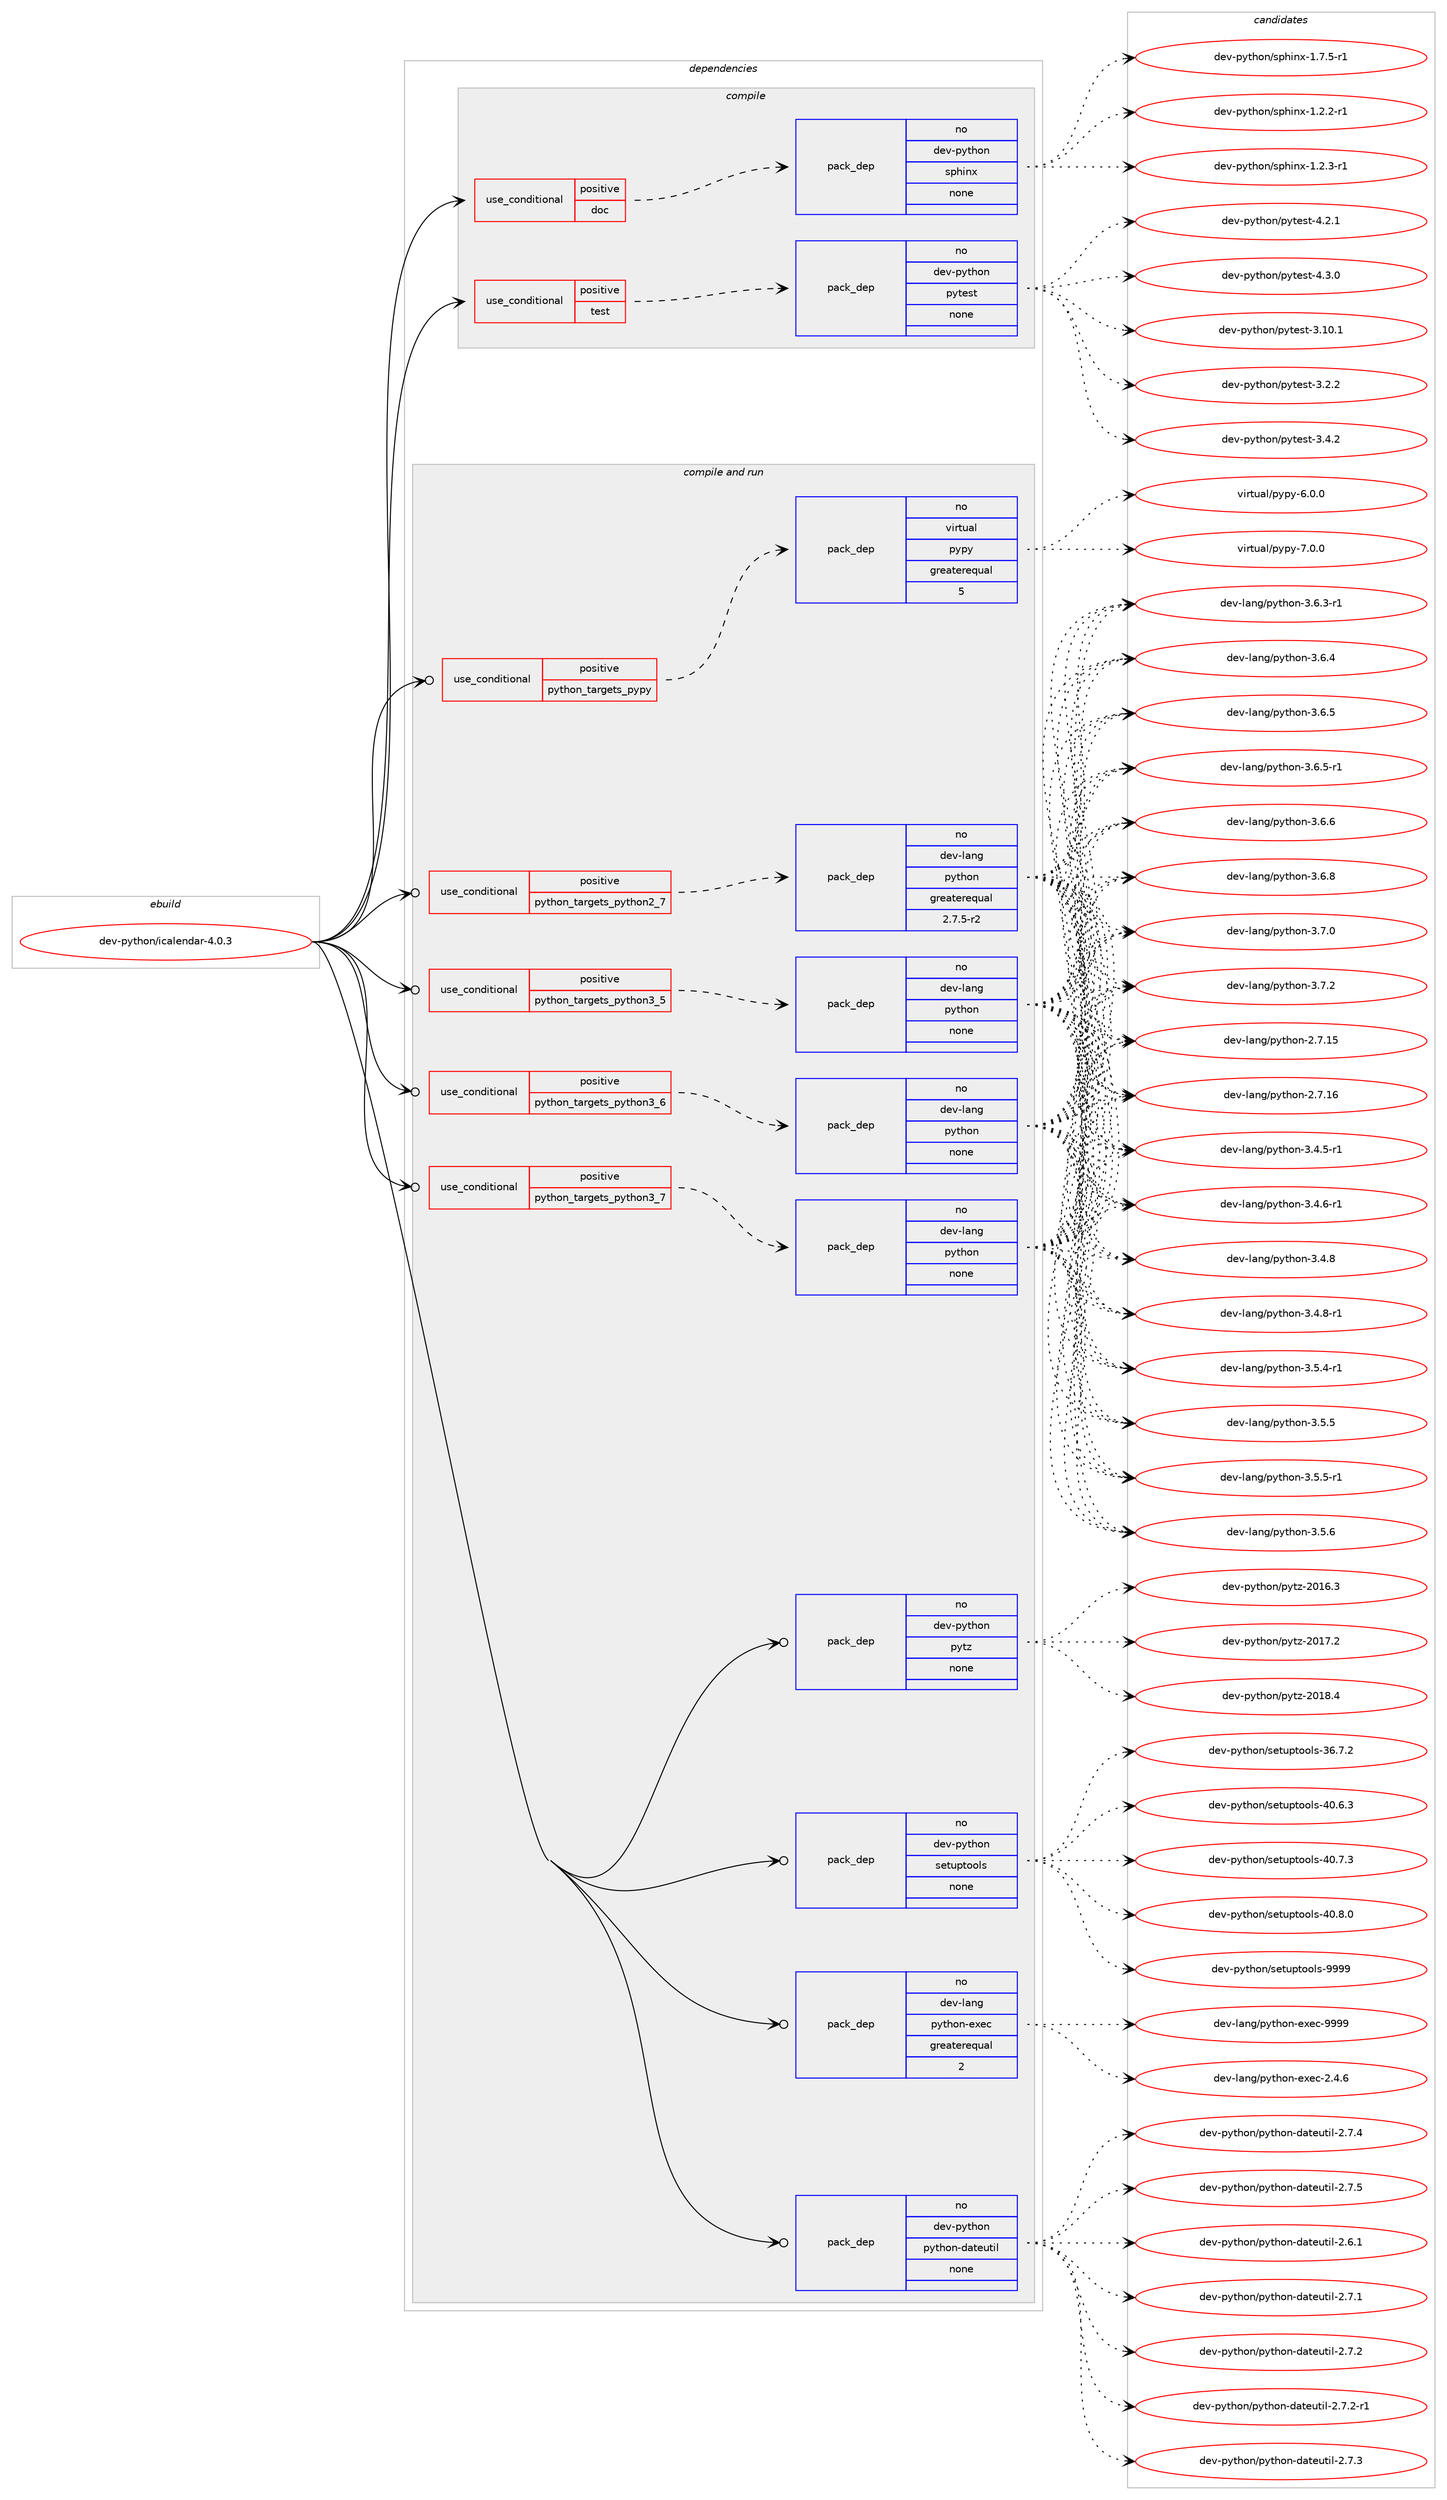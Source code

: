 digraph prolog {

# *************
# Graph options
# *************

newrank=true;
concentrate=true;
compound=true;
graph [rankdir=LR,fontname=Helvetica,fontsize=10,ranksep=1.5];#, ranksep=2.5, nodesep=0.2];
edge  [arrowhead=vee];
node  [fontname=Helvetica,fontsize=10];

# **********
# The ebuild
# **********

subgraph cluster_leftcol {
color=gray;
rank=same;
label=<<i>ebuild</i>>;
id [label="dev-python/icalendar-4.0.3", color=red, width=4, href="../dev-python/icalendar-4.0.3.svg"];
}

# ****************
# The dependencies
# ****************

subgraph cluster_midcol {
color=gray;
label=<<i>dependencies</i>>;
subgraph cluster_compile {
fillcolor="#eeeeee";
style=filled;
label=<<i>compile</i>>;
subgraph cond375641 {
dependency1413451 [label=<<TABLE BORDER="0" CELLBORDER="1" CELLSPACING="0" CELLPADDING="4"><TR><TD ROWSPAN="3" CELLPADDING="10">use_conditional</TD></TR><TR><TD>positive</TD></TR><TR><TD>doc</TD></TR></TABLE>>, shape=none, color=red];
subgraph pack1014541 {
dependency1413452 [label=<<TABLE BORDER="0" CELLBORDER="1" CELLSPACING="0" CELLPADDING="4" WIDTH="220"><TR><TD ROWSPAN="6" CELLPADDING="30">pack_dep</TD></TR><TR><TD WIDTH="110">no</TD></TR><TR><TD>dev-python</TD></TR><TR><TD>sphinx</TD></TR><TR><TD>none</TD></TR><TR><TD></TD></TR></TABLE>>, shape=none, color=blue];
}
dependency1413451:e -> dependency1413452:w [weight=20,style="dashed",arrowhead="vee"];
}
id:e -> dependency1413451:w [weight=20,style="solid",arrowhead="vee"];
subgraph cond375642 {
dependency1413453 [label=<<TABLE BORDER="0" CELLBORDER="1" CELLSPACING="0" CELLPADDING="4"><TR><TD ROWSPAN="3" CELLPADDING="10">use_conditional</TD></TR><TR><TD>positive</TD></TR><TR><TD>test</TD></TR></TABLE>>, shape=none, color=red];
subgraph pack1014542 {
dependency1413454 [label=<<TABLE BORDER="0" CELLBORDER="1" CELLSPACING="0" CELLPADDING="4" WIDTH="220"><TR><TD ROWSPAN="6" CELLPADDING="30">pack_dep</TD></TR><TR><TD WIDTH="110">no</TD></TR><TR><TD>dev-python</TD></TR><TR><TD>pytest</TD></TR><TR><TD>none</TD></TR><TR><TD></TD></TR></TABLE>>, shape=none, color=blue];
}
dependency1413453:e -> dependency1413454:w [weight=20,style="dashed",arrowhead="vee"];
}
id:e -> dependency1413453:w [weight=20,style="solid",arrowhead="vee"];
}
subgraph cluster_compileandrun {
fillcolor="#eeeeee";
style=filled;
label=<<i>compile and run</i>>;
subgraph cond375643 {
dependency1413455 [label=<<TABLE BORDER="0" CELLBORDER="1" CELLSPACING="0" CELLPADDING="4"><TR><TD ROWSPAN="3" CELLPADDING="10">use_conditional</TD></TR><TR><TD>positive</TD></TR><TR><TD>python_targets_pypy</TD></TR></TABLE>>, shape=none, color=red];
subgraph pack1014543 {
dependency1413456 [label=<<TABLE BORDER="0" CELLBORDER="1" CELLSPACING="0" CELLPADDING="4" WIDTH="220"><TR><TD ROWSPAN="6" CELLPADDING="30">pack_dep</TD></TR><TR><TD WIDTH="110">no</TD></TR><TR><TD>virtual</TD></TR><TR><TD>pypy</TD></TR><TR><TD>greaterequal</TD></TR><TR><TD>5</TD></TR></TABLE>>, shape=none, color=blue];
}
dependency1413455:e -> dependency1413456:w [weight=20,style="dashed",arrowhead="vee"];
}
id:e -> dependency1413455:w [weight=20,style="solid",arrowhead="odotvee"];
subgraph cond375644 {
dependency1413457 [label=<<TABLE BORDER="0" CELLBORDER="1" CELLSPACING="0" CELLPADDING="4"><TR><TD ROWSPAN="3" CELLPADDING="10">use_conditional</TD></TR><TR><TD>positive</TD></TR><TR><TD>python_targets_python2_7</TD></TR></TABLE>>, shape=none, color=red];
subgraph pack1014544 {
dependency1413458 [label=<<TABLE BORDER="0" CELLBORDER="1" CELLSPACING="0" CELLPADDING="4" WIDTH="220"><TR><TD ROWSPAN="6" CELLPADDING="30">pack_dep</TD></TR><TR><TD WIDTH="110">no</TD></TR><TR><TD>dev-lang</TD></TR><TR><TD>python</TD></TR><TR><TD>greaterequal</TD></TR><TR><TD>2.7.5-r2</TD></TR></TABLE>>, shape=none, color=blue];
}
dependency1413457:e -> dependency1413458:w [weight=20,style="dashed",arrowhead="vee"];
}
id:e -> dependency1413457:w [weight=20,style="solid",arrowhead="odotvee"];
subgraph cond375645 {
dependency1413459 [label=<<TABLE BORDER="0" CELLBORDER="1" CELLSPACING="0" CELLPADDING="4"><TR><TD ROWSPAN="3" CELLPADDING="10">use_conditional</TD></TR><TR><TD>positive</TD></TR><TR><TD>python_targets_python3_5</TD></TR></TABLE>>, shape=none, color=red];
subgraph pack1014545 {
dependency1413460 [label=<<TABLE BORDER="0" CELLBORDER="1" CELLSPACING="0" CELLPADDING="4" WIDTH="220"><TR><TD ROWSPAN="6" CELLPADDING="30">pack_dep</TD></TR><TR><TD WIDTH="110">no</TD></TR><TR><TD>dev-lang</TD></TR><TR><TD>python</TD></TR><TR><TD>none</TD></TR><TR><TD></TD></TR></TABLE>>, shape=none, color=blue];
}
dependency1413459:e -> dependency1413460:w [weight=20,style="dashed",arrowhead="vee"];
}
id:e -> dependency1413459:w [weight=20,style="solid",arrowhead="odotvee"];
subgraph cond375646 {
dependency1413461 [label=<<TABLE BORDER="0" CELLBORDER="1" CELLSPACING="0" CELLPADDING="4"><TR><TD ROWSPAN="3" CELLPADDING="10">use_conditional</TD></TR><TR><TD>positive</TD></TR><TR><TD>python_targets_python3_6</TD></TR></TABLE>>, shape=none, color=red];
subgraph pack1014546 {
dependency1413462 [label=<<TABLE BORDER="0" CELLBORDER="1" CELLSPACING="0" CELLPADDING="4" WIDTH="220"><TR><TD ROWSPAN="6" CELLPADDING="30">pack_dep</TD></TR><TR><TD WIDTH="110">no</TD></TR><TR><TD>dev-lang</TD></TR><TR><TD>python</TD></TR><TR><TD>none</TD></TR><TR><TD></TD></TR></TABLE>>, shape=none, color=blue];
}
dependency1413461:e -> dependency1413462:w [weight=20,style="dashed",arrowhead="vee"];
}
id:e -> dependency1413461:w [weight=20,style="solid",arrowhead="odotvee"];
subgraph cond375647 {
dependency1413463 [label=<<TABLE BORDER="0" CELLBORDER="1" CELLSPACING="0" CELLPADDING="4"><TR><TD ROWSPAN="3" CELLPADDING="10">use_conditional</TD></TR><TR><TD>positive</TD></TR><TR><TD>python_targets_python3_7</TD></TR></TABLE>>, shape=none, color=red];
subgraph pack1014547 {
dependency1413464 [label=<<TABLE BORDER="0" CELLBORDER="1" CELLSPACING="0" CELLPADDING="4" WIDTH="220"><TR><TD ROWSPAN="6" CELLPADDING="30">pack_dep</TD></TR><TR><TD WIDTH="110">no</TD></TR><TR><TD>dev-lang</TD></TR><TR><TD>python</TD></TR><TR><TD>none</TD></TR><TR><TD></TD></TR></TABLE>>, shape=none, color=blue];
}
dependency1413463:e -> dependency1413464:w [weight=20,style="dashed",arrowhead="vee"];
}
id:e -> dependency1413463:w [weight=20,style="solid",arrowhead="odotvee"];
subgraph pack1014548 {
dependency1413465 [label=<<TABLE BORDER="0" CELLBORDER="1" CELLSPACING="0" CELLPADDING="4" WIDTH="220"><TR><TD ROWSPAN="6" CELLPADDING="30">pack_dep</TD></TR><TR><TD WIDTH="110">no</TD></TR><TR><TD>dev-lang</TD></TR><TR><TD>python-exec</TD></TR><TR><TD>greaterequal</TD></TR><TR><TD>2</TD></TR></TABLE>>, shape=none, color=blue];
}
id:e -> dependency1413465:w [weight=20,style="solid",arrowhead="odotvee"];
subgraph pack1014549 {
dependency1413466 [label=<<TABLE BORDER="0" CELLBORDER="1" CELLSPACING="0" CELLPADDING="4" WIDTH="220"><TR><TD ROWSPAN="6" CELLPADDING="30">pack_dep</TD></TR><TR><TD WIDTH="110">no</TD></TR><TR><TD>dev-python</TD></TR><TR><TD>python-dateutil</TD></TR><TR><TD>none</TD></TR><TR><TD></TD></TR></TABLE>>, shape=none, color=blue];
}
id:e -> dependency1413466:w [weight=20,style="solid",arrowhead="odotvee"];
subgraph pack1014550 {
dependency1413467 [label=<<TABLE BORDER="0" CELLBORDER="1" CELLSPACING="0" CELLPADDING="4" WIDTH="220"><TR><TD ROWSPAN="6" CELLPADDING="30">pack_dep</TD></TR><TR><TD WIDTH="110">no</TD></TR><TR><TD>dev-python</TD></TR><TR><TD>pytz</TD></TR><TR><TD>none</TD></TR><TR><TD></TD></TR></TABLE>>, shape=none, color=blue];
}
id:e -> dependency1413467:w [weight=20,style="solid",arrowhead="odotvee"];
subgraph pack1014551 {
dependency1413468 [label=<<TABLE BORDER="0" CELLBORDER="1" CELLSPACING="0" CELLPADDING="4" WIDTH="220"><TR><TD ROWSPAN="6" CELLPADDING="30">pack_dep</TD></TR><TR><TD WIDTH="110">no</TD></TR><TR><TD>dev-python</TD></TR><TR><TD>setuptools</TD></TR><TR><TD>none</TD></TR><TR><TD></TD></TR></TABLE>>, shape=none, color=blue];
}
id:e -> dependency1413468:w [weight=20,style="solid",arrowhead="odotvee"];
}
subgraph cluster_run {
fillcolor="#eeeeee";
style=filled;
label=<<i>run</i>>;
}
}

# **************
# The candidates
# **************

subgraph cluster_choices {
rank=same;
color=gray;
label=<<i>candidates</i>>;

subgraph choice1014541 {
color=black;
nodesep=1;
choice10010111845112121116104111110471151121041051101204549465046504511449 [label="dev-python/sphinx-1.2.2-r1", color=red, width=4,href="../dev-python/sphinx-1.2.2-r1.svg"];
choice10010111845112121116104111110471151121041051101204549465046514511449 [label="dev-python/sphinx-1.2.3-r1", color=red, width=4,href="../dev-python/sphinx-1.2.3-r1.svg"];
choice10010111845112121116104111110471151121041051101204549465546534511449 [label="dev-python/sphinx-1.7.5-r1", color=red, width=4,href="../dev-python/sphinx-1.7.5-r1.svg"];
dependency1413452:e -> choice10010111845112121116104111110471151121041051101204549465046504511449:w [style=dotted,weight="100"];
dependency1413452:e -> choice10010111845112121116104111110471151121041051101204549465046514511449:w [style=dotted,weight="100"];
dependency1413452:e -> choice10010111845112121116104111110471151121041051101204549465546534511449:w [style=dotted,weight="100"];
}
subgraph choice1014542 {
color=black;
nodesep=1;
choice100101118451121211161041111104711212111610111511645514649484649 [label="dev-python/pytest-3.10.1", color=red, width=4,href="../dev-python/pytest-3.10.1.svg"];
choice1001011184511212111610411111047112121116101115116455146504650 [label="dev-python/pytest-3.2.2", color=red, width=4,href="../dev-python/pytest-3.2.2.svg"];
choice1001011184511212111610411111047112121116101115116455146524650 [label="dev-python/pytest-3.4.2", color=red, width=4,href="../dev-python/pytest-3.4.2.svg"];
choice1001011184511212111610411111047112121116101115116455246504649 [label="dev-python/pytest-4.2.1", color=red, width=4,href="../dev-python/pytest-4.2.1.svg"];
choice1001011184511212111610411111047112121116101115116455246514648 [label="dev-python/pytest-4.3.0", color=red, width=4,href="../dev-python/pytest-4.3.0.svg"];
dependency1413454:e -> choice100101118451121211161041111104711212111610111511645514649484649:w [style=dotted,weight="100"];
dependency1413454:e -> choice1001011184511212111610411111047112121116101115116455146504650:w [style=dotted,weight="100"];
dependency1413454:e -> choice1001011184511212111610411111047112121116101115116455146524650:w [style=dotted,weight="100"];
dependency1413454:e -> choice1001011184511212111610411111047112121116101115116455246504649:w [style=dotted,weight="100"];
dependency1413454:e -> choice1001011184511212111610411111047112121116101115116455246514648:w [style=dotted,weight="100"];
}
subgraph choice1014543 {
color=black;
nodesep=1;
choice1181051141161179710847112121112121455446484648 [label="virtual/pypy-6.0.0", color=red, width=4,href="../virtual/pypy-6.0.0.svg"];
choice1181051141161179710847112121112121455546484648 [label="virtual/pypy-7.0.0", color=red, width=4,href="../virtual/pypy-7.0.0.svg"];
dependency1413456:e -> choice1181051141161179710847112121112121455446484648:w [style=dotted,weight="100"];
dependency1413456:e -> choice1181051141161179710847112121112121455546484648:w [style=dotted,weight="100"];
}
subgraph choice1014544 {
color=black;
nodesep=1;
choice10010111845108971101034711212111610411111045504655464953 [label="dev-lang/python-2.7.15", color=red, width=4,href="../dev-lang/python-2.7.15.svg"];
choice10010111845108971101034711212111610411111045504655464954 [label="dev-lang/python-2.7.16", color=red, width=4,href="../dev-lang/python-2.7.16.svg"];
choice1001011184510897110103471121211161041111104551465246534511449 [label="dev-lang/python-3.4.5-r1", color=red, width=4,href="../dev-lang/python-3.4.5-r1.svg"];
choice1001011184510897110103471121211161041111104551465246544511449 [label="dev-lang/python-3.4.6-r1", color=red, width=4,href="../dev-lang/python-3.4.6-r1.svg"];
choice100101118451089711010347112121116104111110455146524656 [label="dev-lang/python-3.4.8", color=red, width=4,href="../dev-lang/python-3.4.8.svg"];
choice1001011184510897110103471121211161041111104551465246564511449 [label="dev-lang/python-3.4.8-r1", color=red, width=4,href="../dev-lang/python-3.4.8-r1.svg"];
choice1001011184510897110103471121211161041111104551465346524511449 [label="dev-lang/python-3.5.4-r1", color=red, width=4,href="../dev-lang/python-3.5.4-r1.svg"];
choice100101118451089711010347112121116104111110455146534653 [label="dev-lang/python-3.5.5", color=red, width=4,href="../dev-lang/python-3.5.5.svg"];
choice1001011184510897110103471121211161041111104551465346534511449 [label="dev-lang/python-3.5.5-r1", color=red, width=4,href="../dev-lang/python-3.5.5-r1.svg"];
choice100101118451089711010347112121116104111110455146534654 [label="dev-lang/python-3.5.6", color=red, width=4,href="../dev-lang/python-3.5.6.svg"];
choice1001011184510897110103471121211161041111104551465446514511449 [label="dev-lang/python-3.6.3-r1", color=red, width=4,href="../dev-lang/python-3.6.3-r1.svg"];
choice100101118451089711010347112121116104111110455146544652 [label="dev-lang/python-3.6.4", color=red, width=4,href="../dev-lang/python-3.6.4.svg"];
choice100101118451089711010347112121116104111110455146544653 [label="dev-lang/python-3.6.5", color=red, width=4,href="../dev-lang/python-3.6.5.svg"];
choice1001011184510897110103471121211161041111104551465446534511449 [label="dev-lang/python-3.6.5-r1", color=red, width=4,href="../dev-lang/python-3.6.5-r1.svg"];
choice100101118451089711010347112121116104111110455146544654 [label="dev-lang/python-3.6.6", color=red, width=4,href="../dev-lang/python-3.6.6.svg"];
choice100101118451089711010347112121116104111110455146544656 [label="dev-lang/python-3.6.8", color=red, width=4,href="../dev-lang/python-3.6.8.svg"];
choice100101118451089711010347112121116104111110455146554648 [label="dev-lang/python-3.7.0", color=red, width=4,href="../dev-lang/python-3.7.0.svg"];
choice100101118451089711010347112121116104111110455146554650 [label="dev-lang/python-3.7.2", color=red, width=4,href="../dev-lang/python-3.7.2.svg"];
dependency1413458:e -> choice10010111845108971101034711212111610411111045504655464953:w [style=dotted,weight="100"];
dependency1413458:e -> choice10010111845108971101034711212111610411111045504655464954:w [style=dotted,weight="100"];
dependency1413458:e -> choice1001011184510897110103471121211161041111104551465246534511449:w [style=dotted,weight="100"];
dependency1413458:e -> choice1001011184510897110103471121211161041111104551465246544511449:w [style=dotted,weight="100"];
dependency1413458:e -> choice100101118451089711010347112121116104111110455146524656:w [style=dotted,weight="100"];
dependency1413458:e -> choice1001011184510897110103471121211161041111104551465246564511449:w [style=dotted,weight="100"];
dependency1413458:e -> choice1001011184510897110103471121211161041111104551465346524511449:w [style=dotted,weight="100"];
dependency1413458:e -> choice100101118451089711010347112121116104111110455146534653:w [style=dotted,weight="100"];
dependency1413458:e -> choice1001011184510897110103471121211161041111104551465346534511449:w [style=dotted,weight="100"];
dependency1413458:e -> choice100101118451089711010347112121116104111110455146534654:w [style=dotted,weight="100"];
dependency1413458:e -> choice1001011184510897110103471121211161041111104551465446514511449:w [style=dotted,weight="100"];
dependency1413458:e -> choice100101118451089711010347112121116104111110455146544652:w [style=dotted,weight="100"];
dependency1413458:e -> choice100101118451089711010347112121116104111110455146544653:w [style=dotted,weight="100"];
dependency1413458:e -> choice1001011184510897110103471121211161041111104551465446534511449:w [style=dotted,weight="100"];
dependency1413458:e -> choice100101118451089711010347112121116104111110455146544654:w [style=dotted,weight="100"];
dependency1413458:e -> choice100101118451089711010347112121116104111110455146544656:w [style=dotted,weight="100"];
dependency1413458:e -> choice100101118451089711010347112121116104111110455146554648:w [style=dotted,weight="100"];
dependency1413458:e -> choice100101118451089711010347112121116104111110455146554650:w [style=dotted,weight="100"];
}
subgraph choice1014545 {
color=black;
nodesep=1;
choice10010111845108971101034711212111610411111045504655464953 [label="dev-lang/python-2.7.15", color=red, width=4,href="../dev-lang/python-2.7.15.svg"];
choice10010111845108971101034711212111610411111045504655464954 [label="dev-lang/python-2.7.16", color=red, width=4,href="../dev-lang/python-2.7.16.svg"];
choice1001011184510897110103471121211161041111104551465246534511449 [label="dev-lang/python-3.4.5-r1", color=red, width=4,href="../dev-lang/python-3.4.5-r1.svg"];
choice1001011184510897110103471121211161041111104551465246544511449 [label="dev-lang/python-3.4.6-r1", color=red, width=4,href="../dev-lang/python-3.4.6-r1.svg"];
choice100101118451089711010347112121116104111110455146524656 [label="dev-lang/python-3.4.8", color=red, width=4,href="../dev-lang/python-3.4.8.svg"];
choice1001011184510897110103471121211161041111104551465246564511449 [label="dev-lang/python-3.4.8-r1", color=red, width=4,href="../dev-lang/python-3.4.8-r1.svg"];
choice1001011184510897110103471121211161041111104551465346524511449 [label="dev-lang/python-3.5.4-r1", color=red, width=4,href="../dev-lang/python-3.5.4-r1.svg"];
choice100101118451089711010347112121116104111110455146534653 [label="dev-lang/python-3.5.5", color=red, width=4,href="../dev-lang/python-3.5.5.svg"];
choice1001011184510897110103471121211161041111104551465346534511449 [label="dev-lang/python-3.5.5-r1", color=red, width=4,href="../dev-lang/python-3.5.5-r1.svg"];
choice100101118451089711010347112121116104111110455146534654 [label="dev-lang/python-3.5.6", color=red, width=4,href="../dev-lang/python-3.5.6.svg"];
choice1001011184510897110103471121211161041111104551465446514511449 [label="dev-lang/python-3.6.3-r1", color=red, width=4,href="../dev-lang/python-3.6.3-r1.svg"];
choice100101118451089711010347112121116104111110455146544652 [label="dev-lang/python-3.6.4", color=red, width=4,href="../dev-lang/python-3.6.4.svg"];
choice100101118451089711010347112121116104111110455146544653 [label="dev-lang/python-3.6.5", color=red, width=4,href="../dev-lang/python-3.6.5.svg"];
choice1001011184510897110103471121211161041111104551465446534511449 [label="dev-lang/python-3.6.5-r1", color=red, width=4,href="../dev-lang/python-3.6.5-r1.svg"];
choice100101118451089711010347112121116104111110455146544654 [label="dev-lang/python-3.6.6", color=red, width=4,href="../dev-lang/python-3.6.6.svg"];
choice100101118451089711010347112121116104111110455146544656 [label="dev-lang/python-3.6.8", color=red, width=4,href="../dev-lang/python-3.6.8.svg"];
choice100101118451089711010347112121116104111110455146554648 [label="dev-lang/python-3.7.0", color=red, width=4,href="../dev-lang/python-3.7.0.svg"];
choice100101118451089711010347112121116104111110455146554650 [label="dev-lang/python-3.7.2", color=red, width=4,href="../dev-lang/python-3.7.2.svg"];
dependency1413460:e -> choice10010111845108971101034711212111610411111045504655464953:w [style=dotted,weight="100"];
dependency1413460:e -> choice10010111845108971101034711212111610411111045504655464954:w [style=dotted,weight="100"];
dependency1413460:e -> choice1001011184510897110103471121211161041111104551465246534511449:w [style=dotted,weight="100"];
dependency1413460:e -> choice1001011184510897110103471121211161041111104551465246544511449:w [style=dotted,weight="100"];
dependency1413460:e -> choice100101118451089711010347112121116104111110455146524656:w [style=dotted,weight="100"];
dependency1413460:e -> choice1001011184510897110103471121211161041111104551465246564511449:w [style=dotted,weight="100"];
dependency1413460:e -> choice1001011184510897110103471121211161041111104551465346524511449:w [style=dotted,weight="100"];
dependency1413460:e -> choice100101118451089711010347112121116104111110455146534653:w [style=dotted,weight="100"];
dependency1413460:e -> choice1001011184510897110103471121211161041111104551465346534511449:w [style=dotted,weight="100"];
dependency1413460:e -> choice100101118451089711010347112121116104111110455146534654:w [style=dotted,weight="100"];
dependency1413460:e -> choice1001011184510897110103471121211161041111104551465446514511449:w [style=dotted,weight="100"];
dependency1413460:e -> choice100101118451089711010347112121116104111110455146544652:w [style=dotted,weight="100"];
dependency1413460:e -> choice100101118451089711010347112121116104111110455146544653:w [style=dotted,weight="100"];
dependency1413460:e -> choice1001011184510897110103471121211161041111104551465446534511449:w [style=dotted,weight="100"];
dependency1413460:e -> choice100101118451089711010347112121116104111110455146544654:w [style=dotted,weight="100"];
dependency1413460:e -> choice100101118451089711010347112121116104111110455146544656:w [style=dotted,weight="100"];
dependency1413460:e -> choice100101118451089711010347112121116104111110455146554648:w [style=dotted,weight="100"];
dependency1413460:e -> choice100101118451089711010347112121116104111110455146554650:w [style=dotted,weight="100"];
}
subgraph choice1014546 {
color=black;
nodesep=1;
choice10010111845108971101034711212111610411111045504655464953 [label="dev-lang/python-2.7.15", color=red, width=4,href="../dev-lang/python-2.7.15.svg"];
choice10010111845108971101034711212111610411111045504655464954 [label="dev-lang/python-2.7.16", color=red, width=4,href="../dev-lang/python-2.7.16.svg"];
choice1001011184510897110103471121211161041111104551465246534511449 [label="dev-lang/python-3.4.5-r1", color=red, width=4,href="../dev-lang/python-3.4.5-r1.svg"];
choice1001011184510897110103471121211161041111104551465246544511449 [label="dev-lang/python-3.4.6-r1", color=red, width=4,href="../dev-lang/python-3.4.6-r1.svg"];
choice100101118451089711010347112121116104111110455146524656 [label="dev-lang/python-3.4.8", color=red, width=4,href="../dev-lang/python-3.4.8.svg"];
choice1001011184510897110103471121211161041111104551465246564511449 [label="dev-lang/python-3.4.8-r1", color=red, width=4,href="../dev-lang/python-3.4.8-r1.svg"];
choice1001011184510897110103471121211161041111104551465346524511449 [label="dev-lang/python-3.5.4-r1", color=red, width=4,href="../dev-lang/python-3.5.4-r1.svg"];
choice100101118451089711010347112121116104111110455146534653 [label="dev-lang/python-3.5.5", color=red, width=4,href="../dev-lang/python-3.5.5.svg"];
choice1001011184510897110103471121211161041111104551465346534511449 [label="dev-lang/python-3.5.5-r1", color=red, width=4,href="../dev-lang/python-3.5.5-r1.svg"];
choice100101118451089711010347112121116104111110455146534654 [label="dev-lang/python-3.5.6", color=red, width=4,href="../dev-lang/python-3.5.6.svg"];
choice1001011184510897110103471121211161041111104551465446514511449 [label="dev-lang/python-3.6.3-r1", color=red, width=4,href="../dev-lang/python-3.6.3-r1.svg"];
choice100101118451089711010347112121116104111110455146544652 [label="dev-lang/python-3.6.4", color=red, width=4,href="../dev-lang/python-3.6.4.svg"];
choice100101118451089711010347112121116104111110455146544653 [label="dev-lang/python-3.6.5", color=red, width=4,href="../dev-lang/python-3.6.5.svg"];
choice1001011184510897110103471121211161041111104551465446534511449 [label="dev-lang/python-3.6.5-r1", color=red, width=4,href="../dev-lang/python-3.6.5-r1.svg"];
choice100101118451089711010347112121116104111110455146544654 [label="dev-lang/python-3.6.6", color=red, width=4,href="../dev-lang/python-3.6.6.svg"];
choice100101118451089711010347112121116104111110455146544656 [label="dev-lang/python-3.6.8", color=red, width=4,href="../dev-lang/python-3.6.8.svg"];
choice100101118451089711010347112121116104111110455146554648 [label="dev-lang/python-3.7.0", color=red, width=4,href="../dev-lang/python-3.7.0.svg"];
choice100101118451089711010347112121116104111110455146554650 [label="dev-lang/python-3.7.2", color=red, width=4,href="../dev-lang/python-3.7.2.svg"];
dependency1413462:e -> choice10010111845108971101034711212111610411111045504655464953:w [style=dotted,weight="100"];
dependency1413462:e -> choice10010111845108971101034711212111610411111045504655464954:w [style=dotted,weight="100"];
dependency1413462:e -> choice1001011184510897110103471121211161041111104551465246534511449:w [style=dotted,weight="100"];
dependency1413462:e -> choice1001011184510897110103471121211161041111104551465246544511449:w [style=dotted,weight="100"];
dependency1413462:e -> choice100101118451089711010347112121116104111110455146524656:w [style=dotted,weight="100"];
dependency1413462:e -> choice1001011184510897110103471121211161041111104551465246564511449:w [style=dotted,weight="100"];
dependency1413462:e -> choice1001011184510897110103471121211161041111104551465346524511449:w [style=dotted,weight="100"];
dependency1413462:e -> choice100101118451089711010347112121116104111110455146534653:w [style=dotted,weight="100"];
dependency1413462:e -> choice1001011184510897110103471121211161041111104551465346534511449:w [style=dotted,weight="100"];
dependency1413462:e -> choice100101118451089711010347112121116104111110455146534654:w [style=dotted,weight="100"];
dependency1413462:e -> choice1001011184510897110103471121211161041111104551465446514511449:w [style=dotted,weight="100"];
dependency1413462:e -> choice100101118451089711010347112121116104111110455146544652:w [style=dotted,weight="100"];
dependency1413462:e -> choice100101118451089711010347112121116104111110455146544653:w [style=dotted,weight="100"];
dependency1413462:e -> choice1001011184510897110103471121211161041111104551465446534511449:w [style=dotted,weight="100"];
dependency1413462:e -> choice100101118451089711010347112121116104111110455146544654:w [style=dotted,weight="100"];
dependency1413462:e -> choice100101118451089711010347112121116104111110455146544656:w [style=dotted,weight="100"];
dependency1413462:e -> choice100101118451089711010347112121116104111110455146554648:w [style=dotted,weight="100"];
dependency1413462:e -> choice100101118451089711010347112121116104111110455146554650:w [style=dotted,weight="100"];
}
subgraph choice1014547 {
color=black;
nodesep=1;
choice10010111845108971101034711212111610411111045504655464953 [label="dev-lang/python-2.7.15", color=red, width=4,href="../dev-lang/python-2.7.15.svg"];
choice10010111845108971101034711212111610411111045504655464954 [label="dev-lang/python-2.7.16", color=red, width=4,href="../dev-lang/python-2.7.16.svg"];
choice1001011184510897110103471121211161041111104551465246534511449 [label="dev-lang/python-3.4.5-r1", color=red, width=4,href="../dev-lang/python-3.4.5-r1.svg"];
choice1001011184510897110103471121211161041111104551465246544511449 [label="dev-lang/python-3.4.6-r1", color=red, width=4,href="../dev-lang/python-3.4.6-r1.svg"];
choice100101118451089711010347112121116104111110455146524656 [label="dev-lang/python-3.4.8", color=red, width=4,href="../dev-lang/python-3.4.8.svg"];
choice1001011184510897110103471121211161041111104551465246564511449 [label="dev-lang/python-3.4.8-r1", color=red, width=4,href="../dev-lang/python-3.4.8-r1.svg"];
choice1001011184510897110103471121211161041111104551465346524511449 [label="dev-lang/python-3.5.4-r1", color=red, width=4,href="../dev-lang/python-3.5.4-r1.svg"];
choice100101118451089711010347112121116104111110455146534653 [label="dev-lang/python-3.5.5", color=red, width=4,href="../dev-lang/python-3.5.5.svg"];
choice1001011184510897110103471121211161041111104551465346534511449 [label="dev-lang/python-3.5.5-r1", color=red, width=4,href="../dev-lang/python-3.5.5-r1.svg"];
choice100101118451089711010347112121116104111110455146534654 [label="dev-lang/python-3.5.6", color=red, width=4,href="../dev-lang/python-3.5.6.svg"];
choice1001011184510897110103471121211161041111104551465446514511449 [label="dev-lang/python-3.6.3-r1", color=red, width=4,href="../dev-lang/python-3.6.3-r1.svg"];
choice100101118451089711010347112121116104111110455146544652 [label="dev-lang/python-3.6.4", color=red, width=4,href="../dev-lang/python-3.6.4.svg"];
choice100101118451089711010347112121116104111110455146544653 [label="dev-lang/python-3.6.5", color=red, width=4,href="../dev-lang/python-3.6.5.svg"];
choice1001011184510897110103471121211161041111104551465446534511449 [label="dev-lang/python-3.6.5-r1", color=red, width=4,href="../dev-lang/python-3.6.5-r1.svg"];
choice100101118451089711010347112121116104111110455146544654 [label="dev-lang/python-3.6.6", color=red, width=4,href="../dev-lang/python-3.6.6.svg"];
choice100101118451089711010347112121116104111110455146544656 [label="dev-lang/python-3.6.8", color=red, width=4,href="../dev-lang/python-3.6.8.svg"];
choice100101118451089711010347112121116104111110455146554648 [label="dev-lang/python-3.7.0", color=red, width=4,href="../dev-lang/python-3.7.0.svg"];
choice100101118451089711010347112121116104111110455146554650 [label="dev-lang/python-3.7.2", color=red, width=4,href="../dev-lang/python-3.7.2.svg"];
dependency1413464:e -> choice10010111845108971101034711212111610411111045504655464953:w [style=dotted,weight="100"];
dependency1413464:e -> choice10010111845108971101034711212111610411111045504655464954:w [style=dotted,weight="100"];
dependency1413464:e -> choice1001011184510897110103471121211161041111104551465246534511449:w [style=dotted,weight="100"];
dependency1413464:e -> choice1001011184510897110103471121211161041111104551465246544511449:w [style=dotted,weight="100"];
dependency1413464:e -> choice100101118451089711010347112121116104111110455146524656:w [style=dotted,weight="100"];
dependency1413464:e -> choice1001011184510897110103471121211161041111104551465246564511449:w [style=dotted,weight="100"];
dependency1413464:e -> choice1001011184510897110103471121211161041111104551465346524511449:w [style=dotted,weight="100"];
dependency1413464:e -> choice100101118451089711010347112121116104111110455146534653:w [style=dotted,weight="100"];
dependency1413464:e -> choice1001011184510897110103471121211161041111104551465346534511449:w [style=dotted,weight="100"];
dependency1413464:e -> choice100101118451089711010347112121116104111110455146534654:w [style=dotted,weight="100"];
dependency1413464:e -> choice1001011184510897110103471121211161041111104551465446514511449:w [style=dotted,weight="100"];
dependency1413464:e -> choice100101118451089711010347112121116104111110455146544652:w [style=dotted,weight="100"];
dependency1413464:e -> choice100101118451089711010347112121116104111110455146544653:w [style=dotted,weight="100"];
dependency1413464:e -> choice1001011184510897110103471121211161041111104551465446534511449:w [style=dotted,weight="100"];
dependency1413464:e -> choice100101118451089711010347112121116104111110455146544654:w [style=dotted,weight="100"];
dependency1413464:e -> choice100101118451089711010347112121116104111110455146544656:w [style=dotted,weight="100"];
dependency1413464:e -> choice100101118451089711010347112121116104111110455146554648:w [style=dotted,weight="100"];
dependency1413464:e -> choice100101118451089711010347112121116104111110455146554650:w [style=dotted,weight="100"];
}
subgraph choice1014548 {
color=black;
nodesep=1;
choice1001011184510897110103471121211161041111104510112010199455046524654 [label="dev-lang/python-exec-2.4.6", color=red, width=4,href="../dev-lang/python-exec-2.4.6.svg"];
choice10010111845108971101034711212111610411111045101120101994557575757 [label="dev-lang/python-exec-9999", color=red, width=4,href="../dev-lang/python-exec-9999.svg"];
dependency1413465:e -> choice1001011184510897110103471121211161041111104510112010199455046524654:w [style=dotted,weight="100"];
dependency1413465:e -> choice10010111845108971101034711212111610411111045101120101994557575757:w [style=dotted,weight="100"];
}
subgraph choice1014549 {
color=black;
nodesep=1;
choice10010111845112121116104111110471121211161041111104510097116101117116105108455046544649 [label="dev-python/python-dateutil-2.6.1", color=red, width=4,href="../dev-python/python-dateutil-2.6.1.svg"];
choice10010111845112121116104111110471121211161041111104510097116101117116105108455046554649 [label="dev-python/python-dateutil-2.7.1", color=red, width=4,href="../dev-python/python-dateutil-2.7.1.svg"];
choice10010111845112121116104111110471121211161041111104510097116101117116105108455046554650 [label="dev-python/python-dateutil-2.7.2", color=red, width=4,href="../dev-python/python-dateutil-2.7.2.svg"];
choice100101118451121211161041111104711212111610411111045100971161011171161051084550465546504511449 [label="dev-python/python-dateutil-2.7.2-r1", color=red, width=4,href="../dev-python/python-dateutil-2.7.2-r1.svg"];
choice10010111845112121116104111110471121211161041111104510097116101117116105108455046554651 [label="dev-python/python-dateutil-2.7.3", color=red, width=4,href="../dev-python/python-dateutil-2.7.3.svg"];
choice10010111845112121116104111110471121211161041111104510097116101117116105108455046554652 [label="dev-python/python-dateutil-2.7.4", color=red, width=4,href="../dev-python/python-dateutil-2.7.4.svg"];
choice10010111845112121116104111110471121211161041111104510097116101117116105108455046554653 [label="dev-python/python-dateutil-2.7.5", color=red, width=4,href="../dev-python/python-dateutil-2.7.5.svg"];
dependency1413466:e -> choice10010111845112121116104111110471121211161041111104510097116101117116105108455046544649:w [style=dotted,weight="100"];
dependency1413466:e -> choice10010111845112121116104111110471121211161041111104510097116101117116105108455046554649:w [style=dotted,weight="100"];
dependency1413466:e -> choice10010111845112121116104111110471121211161041111104510097116101117116105108455046554650:w [style=dotted,weight="100"];
dependency1413466:e -> choice100101118451121211161041111104711212111610411111045100971161011171161051084550465546504511449:w [style=dotted,weight="100"];
dependency1413466:e -> choice10010111845112121116104111110471121211161041111104510097116101117116105108455046554651:w [style=dotted,weight="100"];
dependency1413466:e -> choice10010111845112121116104111110471121211161041111104510097116101117116105108455046554652:w [style=dotted,weight="100"];
dependency1413466:e -> choice10010111845112121116104111110471121211161041111104510097116101117116105108455046554653:w [style=dotted,weight="100"];
}
subgraph choice1014550 {
color=black;
nodesep=1;
choice100101118451121211161041111104711212111612245504849544651 [label="dev-python/pytz-2016.3", color=red, width=4,href="../dev-python/pytz-2016.3.svg"];
choice100101118451121211161041111104711212111612245504849554650 [label="dev-python/pytz-2017.2", color=red, width=4,href="../dev-python/pytz-2017.2.svg"];
choice100101118451121211161041111104711212111612245504849564652 [label="dev-python/pytz-2018.4", color=red, width=4,href="../dev-python/pytz-2018.4.svg"];
dependency1413467:e -> choice100101118451121211161041111104711212111612245504849544651:w [style=dotted,weight="100"];
dependency1413467:e -> choice100101118451121211161041111104711212111612245504849554650:w [style=dotted,weight="100"];
dependency1413467:e -> choice100101118451121211161041111104711212111612245504849564652:w [style=dotted,weight="100"];
}
subgraph choice1014551 {
color=black;
nodesep=1;
choice100101118451121211161041111104711510111611711211611111110811545515446554650 [label="dev-python/setuptools-36.7.2", color=red, width=4,href="../dev-python/setuptools-36.7.2.svg"];
choice100101118451121211161041111104711510111611711211611111110811545524846544651 [label="dev-python/setuptools-40.6.3", color=red, width=4,href="../dev-python/setuptools-40.6.3.svg"];
choice100101118451121211161041111104711510111611711211611111110811545524846554651 [label="dev-python/setuptools-40.7.3", color=red, width=4,href="../dev-python/setuptools-40.7.3.svg"];
choice100101118451121211161041111104711510111611711211611111110811545524846564648 [label="dev-python/setuptools-40.8.0", color=red, width=4,href="../dev-python/setuptools-40.8.0.svg"];
choice10010111845112121116104111110471151011161171121161111111081154557575757 [label="dev-python/setuptools-9999", color=red, width=4,href="../dev-python/setuptools-9999.svg"];
dependency1413468:e -> choice100101118451121211161041111104711510111611711211611111110811545515446554650:w [style=dotted,weight="100"];
dependency1413468:e -> choice100101118451121211161041111104711510111611711211611111110811545524846544651:w [style=dotted,weight="100"];
dependency1413468:e -> choice100101118451121211161041111104711510111611711211611111110811545524846554651:w [style=dotted,weight="100"];
dependency1413468:e -> choice100101118451121211161041111104711510111611711211611111110811545524846564648:w [style=dotted,weight="100"];
dependency1413468:e -> choice10010111845112121116104111110471151011161171121161111111081154557575757:w [style=dotted,weight="100"];
}
}

}

